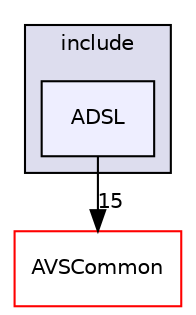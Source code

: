 digraph "/home/ANT.AMAZON.COM/womw/workplace/1.19_release/doxy/avs-device-sdk/ADSL/include/ADSL" {
  compound=true
  node [ fontsize="10", fontname="Helvetica"];
  edge [ labelfontsize="10", labelfontname="Helvetica"];
  subgraph clusterdir_0ad8890ca26b658b7f4a1511f46d3706 {
    graph [ bgcolor="#ddddee", pencolor="black", label="include" fontname="Helvetica", fontsize="10", URL="dir_0ad8890ca26b658b7f4a1511f46d3706.html"]
  dir_02d2e4cabccc4f164a834c9d2dadd160 [shape=box, label="ADSL", style="filled", fillcolor="#eeeeff", pencolor="black", URL="dir_02d2e4cabccc4f164a834c9d2dadd160.html"];
  }
  dir_13e65effb2bde530b17b3d5eefcd0266 [shape=box label="AVSCommon" fillcolor="white" style="filled" color="red" URL="dir_13e65effb2bde530b17b3d5eefcd0266.html"];
  dir_02d2e4cabccc4f164a834c9d2dadd160->dir_13e65effb2bde530b17b3d5eefcd0266 [headlabel="15", labeldistance=1.5 headhref="dir_000013_000017.html"];
}
